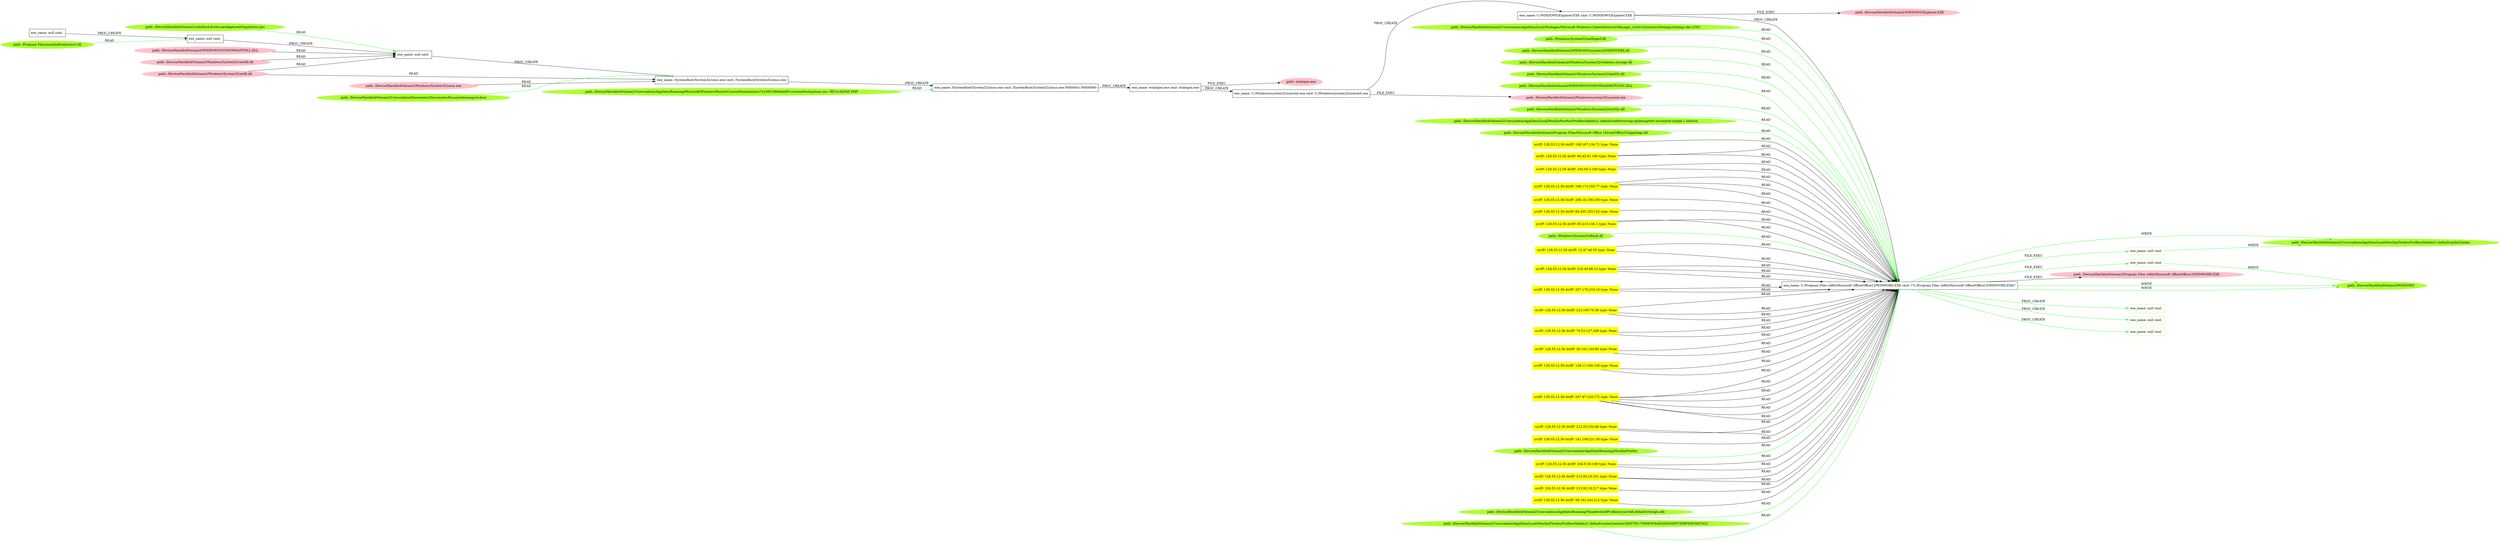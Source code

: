 digraph {
	rankdir=LR
	0 [label="exe_name: C:/Program Files (x86)/Microsoft Office/Office15/WINWORD.EXE cmd: /\"C:/Program Files (x86)/Microsoft Office/Office15/WINWORD.EXE/\"" color=black shape=box style=solid]
	102 [label="exe_name: null cmd: " color=greenyellow shape=box style=solid]
	0 -> 102 [label=FILE_EXEC color=green]
	0 [label="exe_name: C:/Program Files (x86)/Microsoft Office/Office15/WINWORD.EXE cmd: /\"C:/Program Files (x86)/Microsoft Office/Office15/WINWORD.EXE/\"" color=black shape=box style=solid]
	112 [label="exe_name: null cmd: " color=greenyellow shape=box style=solid]
	0 -> 112 [label=FILE_EXEC color=green]
	107 [label="path: /Device/HarddiskVolume2/Users/admin/AppData/Local/Packages/Microsoft.Windows.ContentDeliveryManager_cw5n1h2txyewy/Settings/settings.dat.LOG1" color=greenyellow shape=oval style=filled]
	0 [label="exe_name: C:/Program Files (x86)/Microsoft Office/Office15/WINWORD.EXE cmd: /\"C:/Program Files (x86)/Microsoft Office/Office15/WINWORD.EXE/\"" color=black shape=box style=solid]
	107 -> 0 [label=READ color=green]
	114 [label="path: /Windows/System32/netfxperf.dll" color=greenyellow shape=oval style=filled]
	0 [label="exe_name: C:/Program Files (x86)/Microsoft Office/Office15/WINWORD.EXE cmd: /\"C:/Program Files (x86)/Microsoft Office/Office15/WINWORD.EXE/\"" color=black shape=box style=solid]
	114 -> 0 [label=READ color=green]
	99 [label="path: /Device/HarddiskVolume2/WINDOWS/system32/MSDTCPRX.dll" color=greenyellow shape=oval style=filled]
	0 [label="exe_name: C:/Program Files (x86)/Microsoft Office/Office15/WINWORD.EXE cmd: /\"C:/Program Files (x86)/Microsoft Office/Office15/WINWORD.EXE/\"" color=black shape=box style=solid]
	99 -> 0 [label=READ color=green]
	104 [label="path: /Device/HarddiskVolume2/Windows/System32/windows.storage.dll" color=greenyellow shape=oval style=filled]
	0 [label="exe_name: C:/Program Files (x86)/Microsoft Office/Office15/WINWORD.EXE cmd: /\"C:/Program Files (x86)/Microsoft Office/Office15/WINWORD.EXE/\"" color=black shape=box style=solid]
	104 -> 0 [label=READ color=green]
	111 [label="path: /Device/HarddiskVolume2/Windows/System32/shell32.dll" color=greenyellow shape=oval style=filled]
	0 [label="exe_name: C:/Program Files (x86)/Microsoft Office/Office15/WINWORD.EXE cmd: /\"C:/Program Files (x86)/Microsoft Office/Office15/WINWORD.EXE/\"" color=black shape=box style=solid]
	111 -> 0 [label=READ color=green]
	100 [label="path: /Device/HarddiskVolume2/WINDOWS/SYSWOW64/DHCPCSVC.DLL" color=greenyellow shape=oval style=filled]
	0 [label="exe_name: C:/Program Files (x86)/Microsoft Office/Office15/WINWORD.EXE cmd: /\"C:/Program Files (x86)/Microsoft Office/Office15/WINWORD.EXE/\"" color=black shape=box style=solid]
	100 -> 0 [label=READ color=green]
	105 [label="path: /Device/HarddiskVolume2/Windows/System32/win32u.dll" color=greenyellow shape=oval style=filled]
	0 [label="exe_name: C:/Program Files (x86)/Microsoft Office/Office15/WINWORD.EXE cmd: /\"C:/Program Files (x86)/Microsoft Office/Office15/WINWORD.EXE/\"" color=black shape=box style=solid]
	105 -> 0 [label=READ color=green]
	90 [label="path: /Device/HarddiskVolume2/salt/bin/Lib/site-packages/salt/log/mixins.pyc" color=greenyellow shape=oval style=filled]
	75 [label="exe_name: null cmd: " color=black shape=box style=solid]
	90 -> 75 [label=READ color=green]
	9 [label="exe_name: null cmd: " color=black shape=box style=solid]
	75 [label="exe_name: null cmd: " color=black shape=box style=solid]
	9 -> 75 [label=PROC_CREATE color=black]
	33 [label="exe_name: null cmd: " color=black shape=box style=solid]
	9 [label="exe_name: null cmd: " color=black shape=box style=solid]
	33 -> 9 [label=PROC_CREATE color=black]
	11 [label="path: /Device/HarddiskVolume2/WINDOWS/SYSWOW64/NTDLL.DLL" color=pink shape=oval style=filled]
	75 [label="exe_name: null cmd: " color=black shape=box style=solid]
	11 -> 75 [label=READ color=black]
	30 [label="path: /Device/HarddiskVolume2/Windows/System32/vertdll.dll" color=pink shape=oval style=filled]
	75 [label="exe_name: null cmd: " color=black shape=box style=solid]
	30 -> 75 [label=READ color=black]
	84 [label="path: /Device/HarddiskVolume2/Windows/System32/ntdll.dll" color=pink shape=oval style=filled]
	75 [label="exe_name: null cmd: " color=black shape=box style=solid]
	84 -> 75 [label=READ color=black]
	75 [label="exe_name: null cmd: " color=black shape=box style=solid]
	71 [label="exe_name: /SystemRoot/System32/smss.exe cmd: /SystemRoot/System32/smss.exe" color=black shape=box style=solid]
	75 -> 71 [label=PROC_CREATE color=black]
	7 [label="path: /Device/HarddiskVolume2/Windows/System32/smss.exe" color=pink shape=oval style=filled]
	71 [label="exe_name: /SystemRoot/System32/smss.exe cmd: /SystemRoot/System32/smss.exe" color=black shape=box style=solid]
	7 -> 71 [label=READ color=black]
	84 [label="path: /Device/HarddiskVolume2/Windows/System32/ntdll.dll" color=pink shape=oval style=filled]
	71 [label="exe_name: /SystemRoot/System32/smss.exe cmd: /SystemRoot/System32/smss.exe" color=black shape=box style=solid]
	84 -> 71 [label=READ color=black]
	71 [label="exe_name: /SystemRoot/System32/smss.exe cmd: /SystemRoot/System32/smss.exe" color=black shape=box style=solid]
	68 [label="exe_name: /SystemRoot/System32/smss.exe cmd: /SystemRoot/System32/smss.exe 000000cc 00000080" color=black shape=box style=solid]
	71 -> 68 [label=PROC_CREATE color=black]
	68 [label="exe_name: /SystemRoot/System32/smss.exe cmd: /SystemRoot/System32/smss.exe 000000cc 00000080" color=black shape=box style=solid]
	56 [label="exe_name: winlogon.exe cmd: winlogon.exe" color=black shape=box style=solid]
	68 -> 56 [label=PROC_CREATE color=black]
	56 [label="exe_name: winlogon.exe cmd: winlogon.exe" color=black shape=box style=solid]
	69 [label="path: winlogon.exe" color=pink shape=oval style=filled]
	56 -> 69 [label=FILE_EXEC color=black]
	56 [label="exe_name: winlogon.exe cmd: winlogon.exe" color=black shape=box style=solid]
	54 [label="exe_name: C:/Windows/system32/userinit.exe cmd: C:/Windows/system32/userinit.exe" color=black shape=box style=solid]
	56 -> 54 [label=PROC_CREATE color=black]
	54 [label="exe_name: C:/Windows/system32/userinit.exe cmd: C:/Windows/system32/userinit.exe" color=black shape=box style=solid]
	57 [label="path: /Device/HarddiskVolume2/Windows/system32/userinit.exe" color=pink shape=oval style=filled]
	54 -> 57 [label=FILE_EXEC color=black]
	54 [label="exe_name: C:/Windows/system32/userinit.exe cmd: C:/Windows/system32/userinit.exe" color=black shape=box style=solid]
	36 [label="exe_name: C:/WINDOWS/Explorer.EXE cmd: C:/WINDOWS/Explorer.EXE" color=black shape=box style=solid]
	54 -> 36 [label=PROC_CREATE color=black]
	36 [label="exe_name: C:/WINDOWS/Explorer.EXE cmd: C:/WINDOWS/Explorer.EXE" color=black shape=box style=solid]
	55 [label="path: /Device/HarddiskVolume2/WINDOWS/Explorer.EXE" color=pink shape=oval style=filled]
	36 -> 55 [label=FILE_EXEC color=black]
	106 [label="path: /Device/HarddiskVolume2/Program Files/Microsoft Office 15/root/Office15/Appshapi.dll" color=greenyellow shape=oval style=filled]
	0 [label="exe_name: C:/Program Files (x86)/Microsoft Office/Office15/WINWORD.EXE cmd: /\"C:/Program Files (x86)/Microsoft Office/Office15/WINWORD.EXE/\"" color=black shape=box style=solid]
	106 -> 0 [label=READ color=green]
	91 [label="path: /Device/HarddiskVolume2/Users/admin/Documents/Documents/Documents/asaprol.docx" color=greenyellow shape=oval style=filled]
	71 [label="exe_name: /SystemRoot/System32/smss.exe cmd: /SystemRoot/System32/smss.exe" color=black shape=box style=solid]
	91 -> 71 [label=READ color=green]
	0 [label="exe_name: C:/Program Files (x86)/Microsoft Office/Office15/WINWORD.EXE cmd: /\"C:/Program Files (x86)/Microsoft Office/Office15/WINWORD.EXE/\"" color=black shape=box style=solid]
	96 [label="path: /Device/HarddiskVolume2/Users/admin/AppData/Local/Mozilla/Firefox/Profiles/lxkehh21.default/cache2/index" color=greenyellow shape=oval style=filled]
	0 -> 96 [label=WRITE color=green]
	112 [label="exe_name: null cmd: " color=greenyellow shape=box style=solid]
	96 [label="path: /Device/HarddiskVolume2/Users/admin/AppData/Local/Mozilla/Firefox/Profiles/lxkehh21.default/cache2/index" color=greenyellow shape=oval style=filled]
	112 -> 96 [label=WRITE color=green]
	92 [label="path: /Device/HarddiskVolume2/Users/admin/AppData/Roaming/Microsoft/Windows/Recent/CustomDestinations/7e10931f60e0ad93.customDestinations-ms~RF1e192545.TMP" color=greenyellow shape=oval style=filled]
	68 [label="exe_name: /SystemRoot/System32/smss.exe cmd: /SystemRoot/System32/smss.exe 000000cc 00000080" color=black shape=box style=solid]
	92 -> 68 [label=READ color=green]
	36 [label="exe_name: C:/WINDOWS/Explorer.EXE cmd: C:/WINDOWS/Explorer.EXE" color=black shape=box style=solid]
	0 [label="exe_name: C:/Program Files (x86)/Microsoft Office/Office15/WINWORD.EXE cmd: /\"C:/Program Files (x86)/Microsoft Office/Office15/WINWORD.EXE/\"" color=black shape=box style=solid]
	36 -> 0 [label=PROC_CREATE color=black]
	0 [label="exe_name: C:/Program Files (x86)/Microsoft Office/Office15/WINWORD.EXE cmd: /\"C:/Program Files (x86)/Microsoft Office/Office15/WINWORD.EXE/\"" color=black shape=box style=solid]
	38 [label="path: /Device/HarddiskVolume2/Program Files (x86)/Microsoft Office/Office15/WINWORD.EXE" color=pink shape=oval style=filled]
	0 -> 38 [label=FILE_EXEC color=black]
	24 [label="srcIP: 128.55.12.56 dstIP: 168.167.134.71 type: None" color=yellow shape=box style=filled]
	0 [label="exe_name: C:/Program Files (x86)/Microsoft Office/Office15/WINWORD.EXE cmd: /\"C:/Program Files (x86)/Microsoft Office/Office15/WINWORD.EXE/\"" color=black shape=box style=solid]
	24 -> 0 [label=READ color=black]
	44 [label="srcIP: 128.55.12.56 dstIP: 66.45.81.190 type: None" color=yellow shape=box style=filled]
	0 [label="exe_name: C:/Program Files (x86)/Microsoft Office/Office15/WINWORD.EXE cmd: /\"C:/Program Files (x86)/Microsoft Office/Office15/WINWORD.EXE/\"" color=black shape=box style=solid]
	44 -> 0 [label=READ color=black]
	44 [label="srcIP: 128.55.12.56 dstIP: 66.45.81.190 type: None" color=yellow shape=box style=filled]
	0 [label="exe_name: C:/Program Files (x86)/Microsoft Office/Office15/WINWORD.EXE cmd: /\"C:/Program Files (x86)/Microsoft Office/Office15/WINWORD.EXE/\"" color=black shape=box style=solid]
	44 -> 0 [label=READ color=black]
	20 [label="srcIP: 128.55.12.56 dstIP: 194.65.3.180 type: None" color=yellow shape=box style=filled]
	0 [label="exe_name: C:/Program Files (x86)/Microsoft Office/Office15/WINWORD.EXE cmd: /\"C:/Program Files (x86)/Microsoft Office/Office15/WINWORD.EXE/\"" color=black shape=box style=solid]
	20 -> 0 [label=READ color=black]
	20 [label="srcIP: 128.55.12.56 dstIP: 194.65.3.180 type: None" color=yellow shape=box style=filled]
	0 [label="exe_name: C:/Program Files (x86)/Microsoft Office/Office15/WINWORD.EXE cmd: /\"C:/Program Files (x86)/Microsoft Office/Office15/WINWORD.EXE/\"" color=black shape=box style=solid]
	20 -> 0 [label=READ color=black]
	18 [label="srcIP: 128.55.12.56 dstIP: 198.173.255.77 type: None" color=yellow shape=box style=filled]
	0 [label="exe_name: C:/Program Files (x86)/Microsoft Office/Office15/WINWORD.EXE cmd: /\"C:/Program Files (x86)/Microsoft Office/Office15/WINWORD.EXE/\"" color=black shape=box style=solid]
	18 -> 0 [label=READ color=black]
	18 [label="srcIP: 128.55.12.56 dstIP: 198.173.255.77 type: None" color=yellow shape=box style=filled]
	0 [label="exe_name: C:/Program Files (x86)/Microsoft Office/Office15/WINWORD.EXE cmd: /\"C:/Program Files (x86)/Microsoft Office/Office15/WINWORD.EXE/\"" color=black shape=box style=solid]
	18 -> 0 [label=READ color=black]
	18 [label="srcIP: 128.55.12.56 dstIP: 198.173.255.77 type: None" color=yellow shape=box style=filled]
	0 [label="exe_name: C:/Program Files (x86)/Microsoft Office/Office15/WINWORD.EXE cmd: /\"C:/Program Files (x86)/Microsoft Office/Office15/WINWORD.EXE/\"" color=black shape=box style=solid]
	18 -> 0 [label=READ color=black]
	72 [label="srcIP: 128.55.12.56 dstIP: 206.16.198.100 type: None" color=yellow shape=box style=filled]
	0 [label="exe_name: C:/Program Files (x86)/Microsoft Office/Office15/WINWORD.EXE cmd: /\"C:/Program Files (x86)/Microsoft Office/Office15/WINWORD.EXE/\"" color=black shape=box style=solid]
	72 -> 0 [label=READ color=black]
	76 [label="srcIP: 128.55.12.56 dstIP: 84.205.255.152 type: None" color=yellow shape=box style=filled]
	0 [label="exe_name: C:/Program Files (x86)/Microsoft Office/Office15/WINWORD.EXE cmd: /\"C:/Program Files (x86)/Microsoft Office/Office15/WINWORD.EXE/\"" color=black shape=box style=solid]
	76 -> 0 [label=READ color=black]
	45 [label="srcIP: 128.55.12.56 dstIP: 65.213.146.1 type: None" color=yellow shape=box style=filled]
	0 [label="exe_name: C:/Program Files (x86)/Microsoft Office/Office15/WINWORD.EXE cmd: /\"C:/Program Files (x86)/Microsoft Office/Office15/WINWORD.EXE/\"" color=black shape=box style=solid]
	45 -> 0 [label=READ color=black]
	45 [label="srcIP: 128.55.12.56 dstIP: 65.213.146.1 type: None" color=yellow shape=box style=filled]
	0 [label="exe_name: C:/Program Files (x86)/Microsoft Office/Office15/WINWORD.EXE cmd: /\"C:/Program Files (x86)/Microsoft Office/Office15/WINWORD.EXE/\"" color=black shape=box style=solid]
	45 -> 0 [label=READ color=black]
	89 [label="path: /Program Files/mozilla/firefox/nss3.dll" color=greenyellow shape=oval style=filled]
	9 [label="exe_name: null cmd: " color=black shape=box style=solid]
	89 -> 9 [label=READ color=green]
	110 [label="path: /Windows/System32/fltLib.dll" color=greenyellow shape=oval style=filled]
	0 [label="exe_name: C:/Program Files (x86)/Microsoft Office/Office15/WINWORD.EXE cmd: /\"C:/Program Files (x86)/Microsoft Office/Office15/WINWORD.EXE/\"" color=black shape=box style=solid]
	110 -> 0 [label=READ color=green]
	50 [label="srcIP: 128.55.12.56 dstIP: 12.47.46.55 type: None" color=yellow shape=box style=filled]
	0 [label="exe_name: C:/Program Files (x86)/Microsoft Office/Office15/WINWORD.EXE cmd: /\"C:/Program Files (x86)/Microsoft Office/Office15/WINWORD.EXE/\"" color=black shape=box style=solid]
	50 -> 0 [label=READ color=black]
	50 [label="srcIP: 128.55.12.56 dstIP: 12.47.46.55 type: None" color=yellow shape=box style=filled]
	0 [label="exe_name: C:/Program Files (x86)/Microsoft Office/Office15/WINWORD.EXE cmd: /\"C:/Program Files (x86)/Microsoft Office/Office15/WINWORD.EXE/\"" color=black shape=box style=solid]
	50 -> 0 [label=READ color=black]
	49 [label="srcIP: 128.55.12.56 dstIP: 216.49.88.12 type: None" color=yellow shape=box style=filled]
	0 [label="exe_name: C:/Program Files (x86)/Microsoft Office/Office15/WINWORD.EXE cmd: /\"C:/Program Files (x86)/Microsoft Office/Office15/WINWORD.EXE/\"" color=black shape=box style=solid]
	49 -> 0 [label=READ color=black]
	49 [label="srcIP: 128.55.12.56 dstIP: 216.49.88.12 type: None" color=yellow shape=box style=filled]
	0 [label="exe_name: C:/Program Files (x86)/Microsoft Office/Office15/WINWORD.EXE cmd: /\"C:/Program Files (x86)/Microsoft Office/Office15/WINWORD.EXE/\"" color=black shape=box style=solid]
	49 -> 0 [label=READ color=black]
	49 [label="srcIP: 128.55.12.56 dstIP: 216.49.88.12 type: None" color=yellow shape=box style=filled]
	0 [label="exe_name: C:/Program Files (x86)/Microsoft Office/Office15/WINWORD.EXE cmd: /\"C:/Program Files (x86)/Microsoft Office/Office15/WINWORD.EXE/\"" color=black shape=box style=solid]
	49 -> 0 [label=READ color=black]
	15 [label="srcIP: 128.55.12.56 dstIP: 207.176.216.10 type: None" color=yellow shape=box style=filled]
	0 [label="exe_name: C:/Program Files (x86)/Microsoft Office/Office15/WINWORD.EXE cmd: /\"C:/Program Files (x86)/Microsoft Office/Office15/WINWORD.EXE/\"" color=black shape=box style=solid]
	15 -> 0 [label=READ color=black]
	15 [label="srcIP: 128.55.12.56 dstIP: 207.176.216.10 type: None" color=yellow shape=box style=filled]
	0 [label="exe_name: C:/Program Files (x86)/Microsoft Office/Office15/WINWORD.EXE cmd: /\"C:/Program Files (x86)/Microsoft Office/Office15/WINWORD.EXE/\"" color=black shape=box style=solid]
	15 -> 0 [label=READ color=black]
	13 [label="srcIP: 128.55.12.56 dstIP: 213.195.76.38 type: None" color=yellow shape=box style=filled]
	0 [label="exe_name: C:/Program Files (x86)/Microsoft Office/Office15/WINWORD.EXE cmd: /\"C:/Program Files (x86)/Microsoft Office/Office15/WINWORD.EXE/\"" color=black shape=box style=solid]
	13 -> 0 [label=READ color=black]
	13 [label="srcIP: 128.55.12.56 dstIP: 213.195.76.38 type: None" color=yellow shape=box style=filled]
	0 [label="exe_name: C:/Program Files (x86)/Microsoft Office/Office15/WINWORD.EXE cmd: /\"C:/Program Files (x86)/Microsoft Office/Office15/WINWORD.EXE/\"" color=black shape=box style=solid]
	13 -> 0 [label=READ color=black]
	13 [label="srcIP: 128.55.12.56 dstIP: 213.195.76.38 type: None" color=yellow shape=box style=filled]
	0 [label="exe_name: C:/Program Files (x86)/Microsoft Office/Office15/WINWORD.EXE cmd: /\"C:/Program Files (x86)/Microsoft Office/Office15/WINWORD.EXE/\"" color=black shape=box style=solid]
	13 -> 0 [label=READ color=black]
	51 [label="srcIP: 128.55.12.56 dstIP: 74.53.127.208 type: None" color=yellow shape=box style=filled]
	0 [label="exe_name: C:/Program Files (x86)/Microsoft Office/Office15/WINWORD.EXE cmd: /\"C:/Program Files (x86)/Microsoft Office/Office15/WINWORD.EXE/\"" color=black shape=box style=solid]
	51 -> 0 [label=READ color=black]
	51 [label="srcIP: 128.55.12.56 dstIP: 74.53.127.208 type: None" color=yellow shape=box style=filled]
	0 [label="exe_name: C:/Program Files (x86)/Microsoft Office/Office15/WINWORD.EXE cmd: /\"C:/Program Files (x86)/Microsoft Office/Office15/WINWORD.EXE/\"" color=black shape=box style=solid]
	51 -> 0 [label=READ color=black]
	47 [label="srcIP: 128.55.12.56 dstIP: 38.102.144.80 type: None" color=yellow shape=box style=filled]
	0 [label="exe_name: C:/Program Files (x86)/Microsoft Office/Office15/WINWORD.EXE cmd: /\"C:/Program Files (x86)/Microsoft Office/Office15/WINWORD.EXE/\"" color=black shape=box style=solid]
	47 -> 0 [label=READ color=black]
	47 [label="srcIP: 128.55.12.56 dstIP: 38.102.144.80 type: None" color=yellow shape=box style=filled]
	0 [label="exe_name: C:/Program Files (x86)/Microsoft Office/Office15/WINWORD.EXE cmd: /\"C:/Program Files (x86)/Microsoft Office/Office15/WINWORD.EXE/\"" color=black shape=box style=solid]
	47 -> 0 [label=READ color=black]
	4 [label="srcIP: 128.55.12.56 dstIP: 128.11.100.130 type: None" color=yellow shape=box style=filled]
	0 [label="exe_name: C:/Program Files (x86)/Microsoft Office/Office15/WINWORD.EXE cmd: /\"C:/Program Files (x86)/Microsoft Office/Office15/WINWORD.EXE/\"" color=black shape=box style=solid]
	4 -> 0 [label=READ color=black]
	4 [label="srcIP: 128.55.12.56 dstIP: 128.11.100.130 type: None" color=yellow shape=box style=filled]
	0 [label="exe_name: C:/Program Files (x86)/Microsoft Office/Office15/WINWORD.EXE cmd: /\"C:/Program Files (x86)/Microsoft Office/Office15/WINWORD.EXE/\"" color=black shape=box style=solid]
	4 -> 0 [label=READ color=black]
	65 [label="srcIP: 128.55.12.56 dstIP: 207.97.224.172 type: None" color=yellow shape=box style=filled]
	0 [label="exe_name: C:/Program Files (x86)/Microsoft Office/Office15/WINWORD.EXE cmd: /\"C:/Program Files (x86)/Microsoft Office/Office15/WINWORD.EXE/\"" color=black shape=box style=solid]
	65 -> 0 [label=READ color=black]
	65 [label="srcIP: 128.55.12.56 dstIP: 207.97.224.172 type: None" color=yellow shape=box style=filled]
	0 [label="exe_name: C:/Program Files (x86)/Microsoft Office/Office15/WINWORD.EXE cmd: /\"C:/Program Files (x86)/Microsoft Office/Office15/WINWORD.EXE/\"" color=black shape=box style=solid]
	65 -> 0 [label=READ color=black]
	65 [label="srcIP: 128.55.12.56 dstIP: 207.97.224.172 type: None" color=yellow shape=box style=filled]
	0 [label="exe_name: C:/Program Files (x86)/Microsoft Office/Office15/WINWORD.EXE cmd: /\"C:/Program Files (x86)/Microsoft Office/Office15/WINWORD.EXE/\"" color=black shape=box style=solid]
	65 -> 0 [label=READ color=black]
	65 [label="srcIP: 128.55.12.56 dstIP: 207.97.224.172 type: None" color=yellow shape=box style=filled]
	0 [label="exe_name: C:/Program Files (x86)/Microsoft Office/Office15/WINWORD.EXE cmd: /\"C:/Program Files (x86)/Microsoft Office/Office15/WINWORD.EXE/\"" color=black shape=box style=solid]
	65 -> 0 [label=READ color=black]
	65 [label="srcIP: 128.55.12.56 dstIP: 207.97.224.172 type: None" color=yellow shape=box style=filled]
	0 [label="exe_name: C:/Program Files (x86)/Microsoft Office/Office15/WINWORD.EXE cmd: /\"C:/Program Files (x86)/Microsoft Office/Office15/WINWORD.EXE/\"" color=black shape=box style=solid]
	65 -> 0 [label=READ color=black]
	65 [label="srcIP: 128.55.12.56 dstIP: 207.97.224.172 type: None" color=yellow shape=box style=filled]
	0 [label="exe_name: C:/Program Files (x86)/Microsoft Office/Office15/WINWORD.EXE cmd: /\"C:/Program Files (x86)/Microsoft Office/Office15/WINWORD.EXE/\"" color=black shape=box style=solid]
	65 -> 0 [label=READ color=black]
	58 [label="srcIP: 128.55.12.56 dstIP: 212.25.232.48 type: None" color=yellow shape=box style=filled]
	0 [label="exe_name: C:/Program Files (x86)/Microsoft Office/Office15/WINWORD.EXE cmd: /\"C:/Program Files (x86)/Microsoft Office/Office15/WINWORD.EXE/\"" color=black shape=box style=solid]
	58 -> 0 [label=READ color=black]
	58 [label="srcIP: 128.55.12.56 dstIP: 212.25.232.48 type: None" color=yellow shape=box style=filled]
	0 [label="exe_name: C:/Program Files (x86)/Microsoft Office/Office15/WINWORD.EXE cmd: /\"C:/Program Files (x86)/Microsoft Office/Office15/WINWORD.EXE/\"" color=black shape=box style=solid]
	58 -> 0 [label=READ color=black]
	64 [label="srcIP: 128.55.12.56 dstIP: 141.109.221.50 type: None" color=yellow shape=box style=filled]
	0 [label="exe_name: C:/Program Files (x86)/Microsoft Office/Office15/WINWORD.EXE cmd: /\"C:/Program Files (x86)/Microsoft Office/Office15/WINWORD.EXE/\"" color=black shape=box style=solid]
	64 -> 0 [label=READ color=black]
	97 [label="path: /Device/HarddiskVolume2/Users/admin/AppData/Roaming/Mozilla/Firefox" color=greenyellow shape=oval style=filled]
	0 [label="exe_name: C:/Program Files (x86)/Microsoft Office/Office15/WINWORD.EXE cmd: /\"C:/Program Files (x86)/Microsoft Office/Office15/WINWORD.EXE/\"" color=black shape=box style=solid]
	97 -> 0 [label=READ color=green]
	62 [label="srcIP: 128.55.12.56 dstIP: 204.9.29.189 type: None" color=yellow shape=box style=filled]
	0 [label="exe_name: C:/Program Files (x86)/Microsoft Office/Office15/WINWORD.EXE cmd: /\"C:/Program Files (x86)/Microsoft Office/Office15/WINWORD.EXE/\"" color=black shape=box style=solid]
	62 -> 0 [label=READ color=black]
	62 [label="srcIP: 128.55.12.56 dstIP: 204.9.29.189 type: None" color=yellow shape=box style=filled]
	0 [label="exe_name: C:/Program Files (x86)/Microsoft Office/Office15/WINWORD.EXE cmd: /\"C:/Program Files (x86)/Microsoft Office/Office15/WINWORD.EXE/\"" color=black shape=box style=solid]
	62 -> 0 [label=READ color=black]
	27 [label="srcIP: 128.55.12.56 dstIP: 213.92.16.101 type: None" color=yellow shape=box style=filled]
	0 [label="exe_name: C:/Program Files (x86)/Microsoft Office/Office15/WINWORD.EXE cmd: /\"C:/Program Files (x86)/Microsoft Office/Office15/WINWORD.EXE/\"" color=black shape=box style=solid]
	27 -> 0 [label=READ color=black]
	27 [label="srcIP: 128.55.12.56 dstIP: 213.92.16.101 type: None" color=yellow shape=box style=filled]
	0 [label="exe_name: C:/Program Files (x86)/Microsoft Office/Office15/WINWORD.EXE cmd: /\"C:/Program Files (x86)/Microsoft Office/Office15/WINWORD.EXE/\"" color=black shape=box style=solid]
	27 -> 0 [label=READ color=black]
	2 [label="srcIP: 128.55.12.56 dstIP: 213.92.16.217 type: None" color=yellow shape=box style=filled]
	0 [label="exe_name: C:/Program Files (x86)/Microsoft Office/Office15/WINWORD.EXE cmd: /\"C:/Program Files (x86)/Microsoft Office/Office15/WINWORD.EXE/\"" color=black shape=box style=solid]
	2 -> 0 [label=READ color=black]
	12 [label="srcIP: 128.55.12.56 dstIP: 58.181.244.212 type: None" color=yellow shape=box style=filled]
	0 [label="exe_name: C:/Program Files (x86)/Microsoft Office/Office15/WINWORD.EXE cmd: /\"C:/Program Files (x86)/Microsoft Office/Office15/WINWORD.EXE/\"" color=black shape=box style=solid]
	12 -> 0 [label=READ color=black]
	102 [label="exe_name: null cmd: " color=greenyellow shape=box style=solid]
	94 [label="path: /Device/HarddiskVolume2/WINDOWS" color=greenyellow shape=oval style=filled]
	102 -> 94 [label=WRITE color=green]
	0 [label="exe_name: C:/Program Files (x86)/Microsoft Office/Office15/WINWORD.EXE cmd: /\"C:/Program Files (x86)/Microsoft Office/Office15/WINWORD.EXE/\"" color=black shape=box style=solid]
	94 [label="path: /Device/HarddiskVolume2/WINDOWS" color=greenyellow shape=oval style=filled]
	0 -> 94 [label=WRITE color=green]
	0 [label="exe_name: C:/Program Files (x86)/Microsoft Office/Office15/WINWORD.EXE cmd: /\"C:/Program Files (x86)/Microsoft Office/Office15/WINWORD.EXE/\"" color=black shape=box style=solid]
	115 [label="exe_name: null cmd: " color=greenyellow shape=box style=solid]
	0 -> 115 [label=PROC_CREATE color=green]
	0 [label="exe_name: C:/Program Files (x86)/Microsoft Office/Office15/WINWORD.EXE cmd: /\"C:/Program Files (x86)/Microsoft Office/Office15/WINWORD.EXE/\"" color=black shape=box style=solid]
	94 [label="path: /Device/HarddiskVolume2/WINDOWS" color=greenyellow shape=oval style=filled]
	0 -> 94 [label=WRITE color=green]
	93 [label="path: /Device/HarddiskVolume2/Users/admin/AppData/Roaming/Thunderbird/Profiles/oyserrk8.default/storage.sdb" color=greenyellow shape=oval style=filled]
	0 [label="exe_name: C:/Program Files (x86)/Microsoft Office/Office15/WINWORD.EXE cmd: /\"C:/Program Files (x86)/Microsoft Office/Office15/WINWORD.EXE/\"" color=black shape=box style=solid]
	93 -> 0 [label=READ color=green]
	0 [label="exe_name: C:/Program Files (x86)/Microsoft Office/Office15/WINWORD.EXE cmd: /\"C:/Program Files (x86)/Microsoft Office/Office15/WINWORD.EXE/\"" color=black shape=box style=solid]
	98 [label="exe_name: null cmd: " color=greenyellow shape=box style=solid]
	0 -> 98 [label=PROC_CREATE color=green]
	0 [label="exe_name: C:/Program Files (x86)/Microsoft Office/Office15/WINWORD.EXE cmd: /\"C:/Program Files (x86)/Microsoft Office/Office15/WINWORD.EXE/\"" color=black shape=box style=solid]
	108 [label="exe_name: null cmd: " color=greenyellow shape=box style=solid]
	0 -> 108 [label=PROC_CREATE color=green]
	109 [label="path: /Device/HarddiskVolume2/Users/admin/AppData/Local/Mozilla/Firefox/Profiles/lxkehh21.default/cache2/entries/DE979517E89E5F9A642DD02F973D9F95D3947A1C" color=greenyellow shape=oval style=filled]
	0 [label="exe_name: C:/Program Files (x86)/Microsoft Office/Office15/WINWORD.EXE cmd: /\"C:/Program Files (x86)/Microsoft Office/Office15/WINWORD.EXE/\"" color=black shape=box style=solid]
	109 -> 0 [label=READ color=green]
	95 [label="path: /Device/HarddiskVolume2/Users/admin/AppData/Local/Mozilla/Firefox/Profiles/lxkehh21.default/safebrowsing-updating/test-unwanted-simple-1.sbstore" color=greenyellow shape=oval style=filled]
	0 [label="exe_name: C:/Program Files (x86)/Microsoft Office/Office15/WINWORD.EXE cmd: /\"C:/Program Files (x86)/Microsoft Office/Office15/WINWORD.EXE/\"" color=black shape=box style=solid]
	95 -> 0 [label=READ color=green]
}
